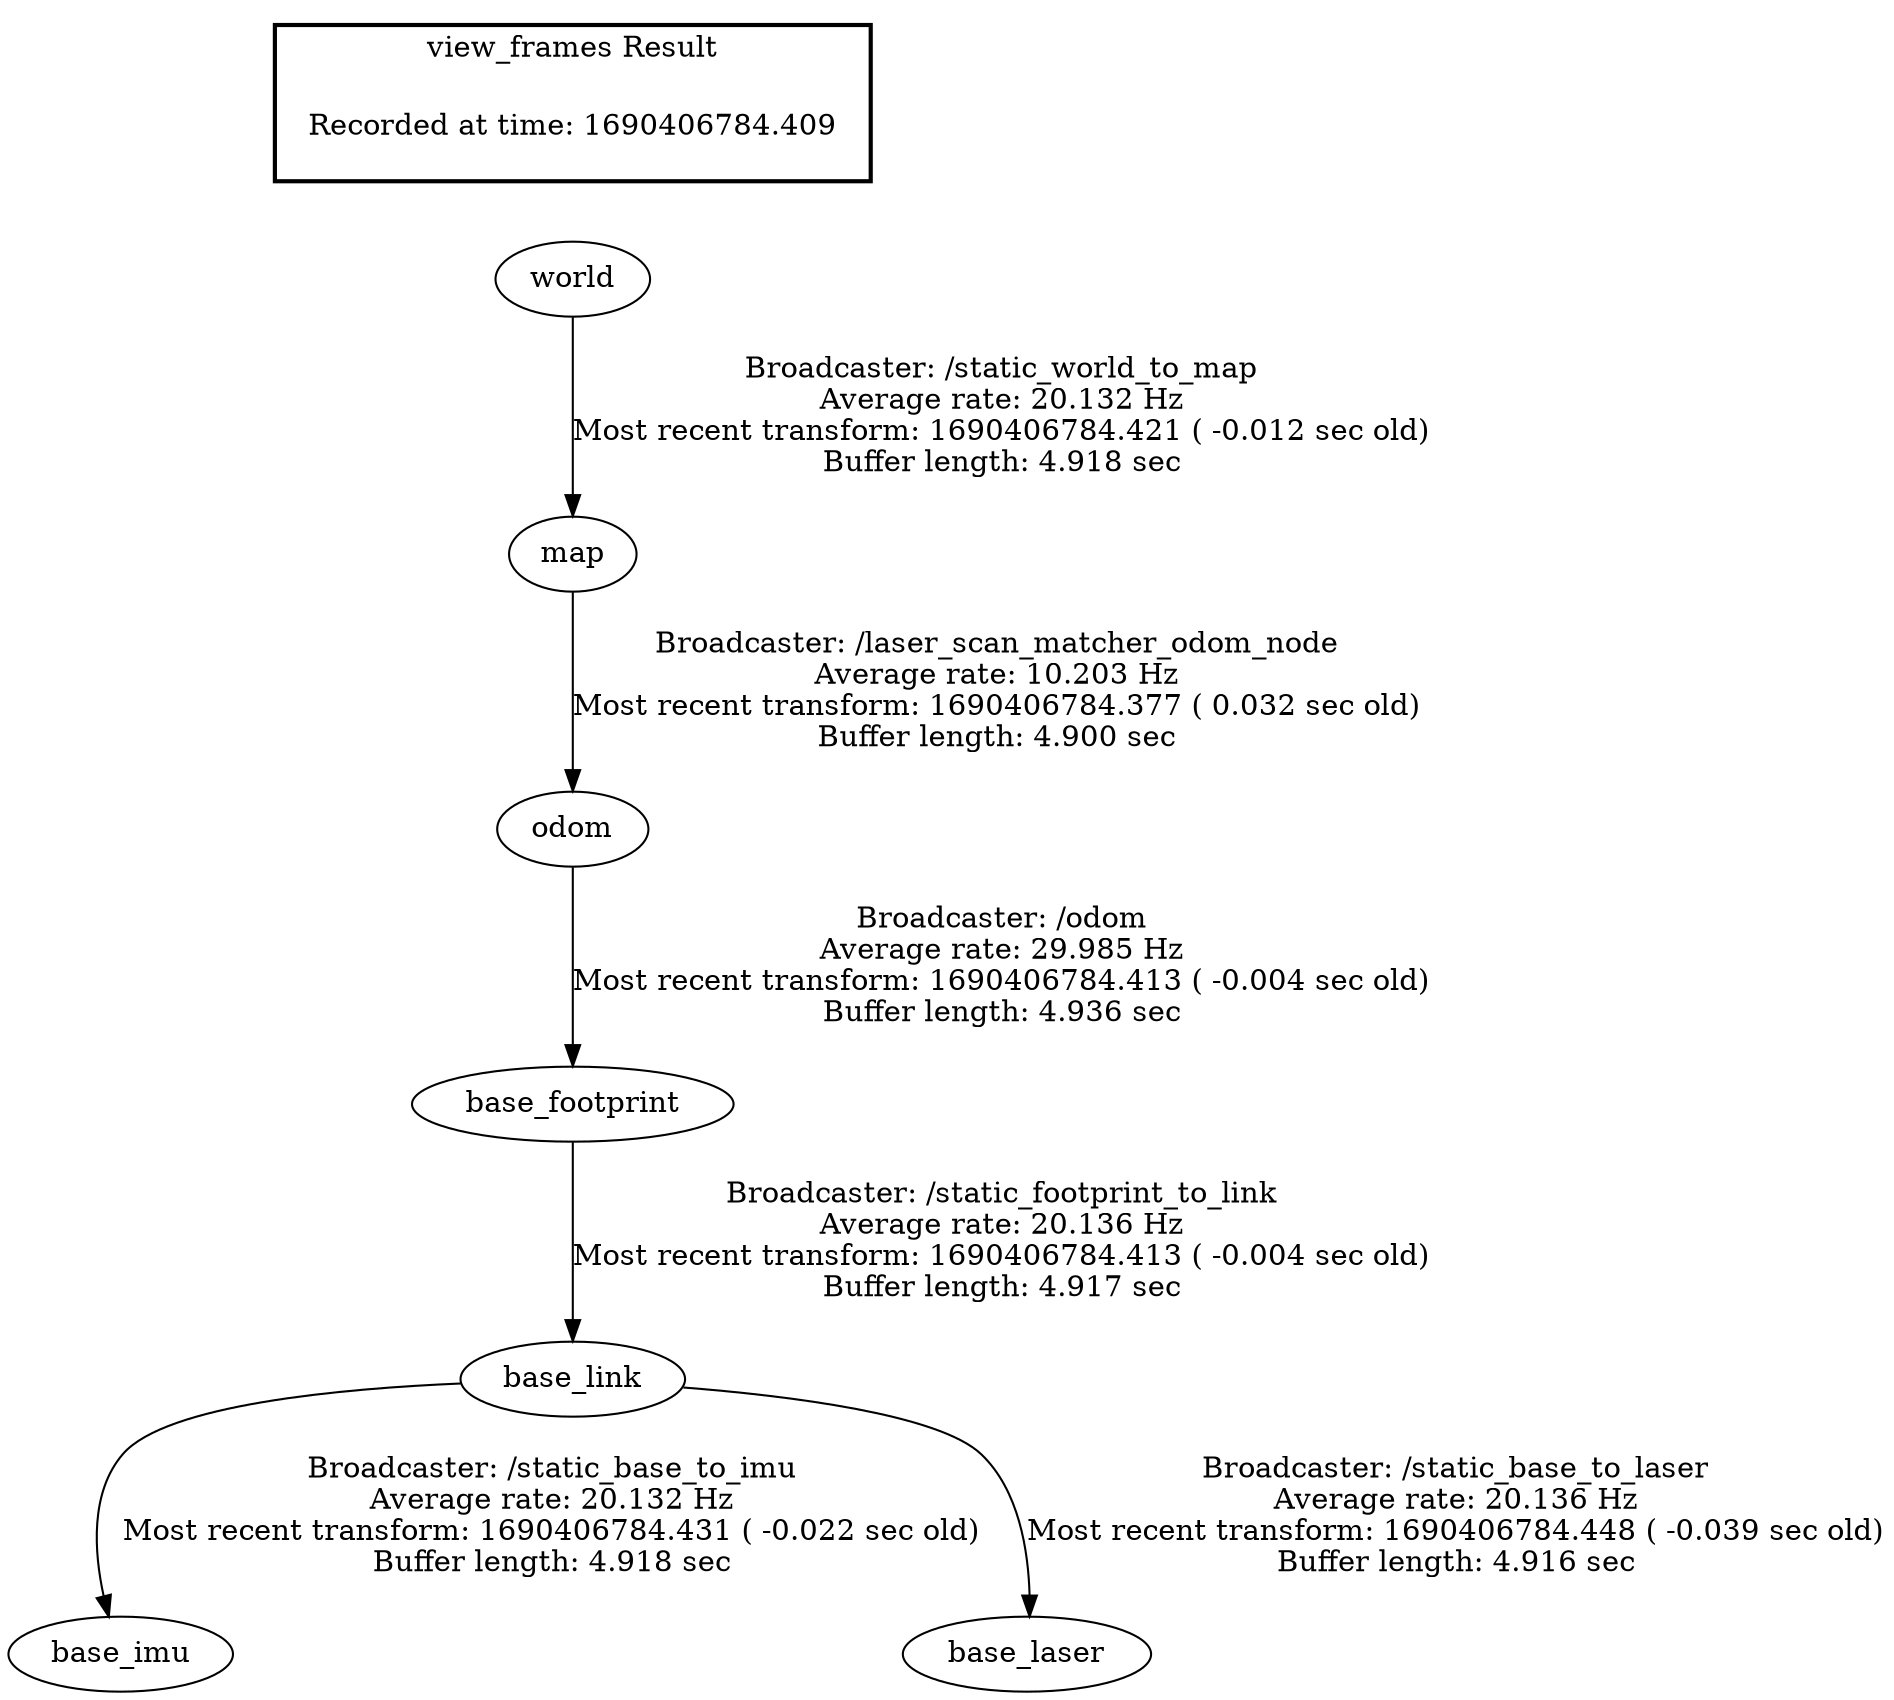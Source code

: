 digraph G {
"base_footprint" -> "base_link"[label="Broadcaster: /static_footprint_to_link\nAverage rate: 20.136 Hz\nMost recent transform: 1690406784.413 ( -0.004 sec old)\nBuffer length: 4.917 sec\n"];
"odom" -> "base_footprint"[label="Broadcaster: /odom\nAverage rate: 29.985 Hz\nMost recent transform: 1690406784.413 ( -0.004 sec old)\nBuffer length: 4.936 sec\n"];
"world" -> "map"[label="Broadcaster: /static_world_to_map\nAverage rate: 20.132 Hz\nMost recent transform: 1690406784.421 ( -0.012 sec old)\nBuffer length: 4.918 sec\n"];
"base_link" -> "base_imu"[label="Broadcaster: /static_base_to_imu\nAverage rate: 20.132 Hz\nMost recent transform: 1690406784.431 ( -0.022 sec old)\nBuffer length: 4.918 sec\n"];
"map" -> "odom"[label="Broadcaster: /laser_scan_matcher_odom_node\nAverage rate: 10.203 Hz\nMost recent transform: 1690406784.377 ( 0.032 sec old)\nBuffer length: 4.900 sec\n"];
"base_link" -> "base_laser"[label="Broadcaster: /static_base_to_laser\nAverage rate: 20.136 Hz\nMost recent transform: 1690406784.448 ( -0.039 sec old)\nBuffer length: 4.916 sec\n"];
edge [style=invis];
 subgraph cluster_legend { style=bold; color=black; label ="view_frames Result";
"Recorded at time: 1690406784.409"[ shape=plaintext ] ;
 }->"world";
}